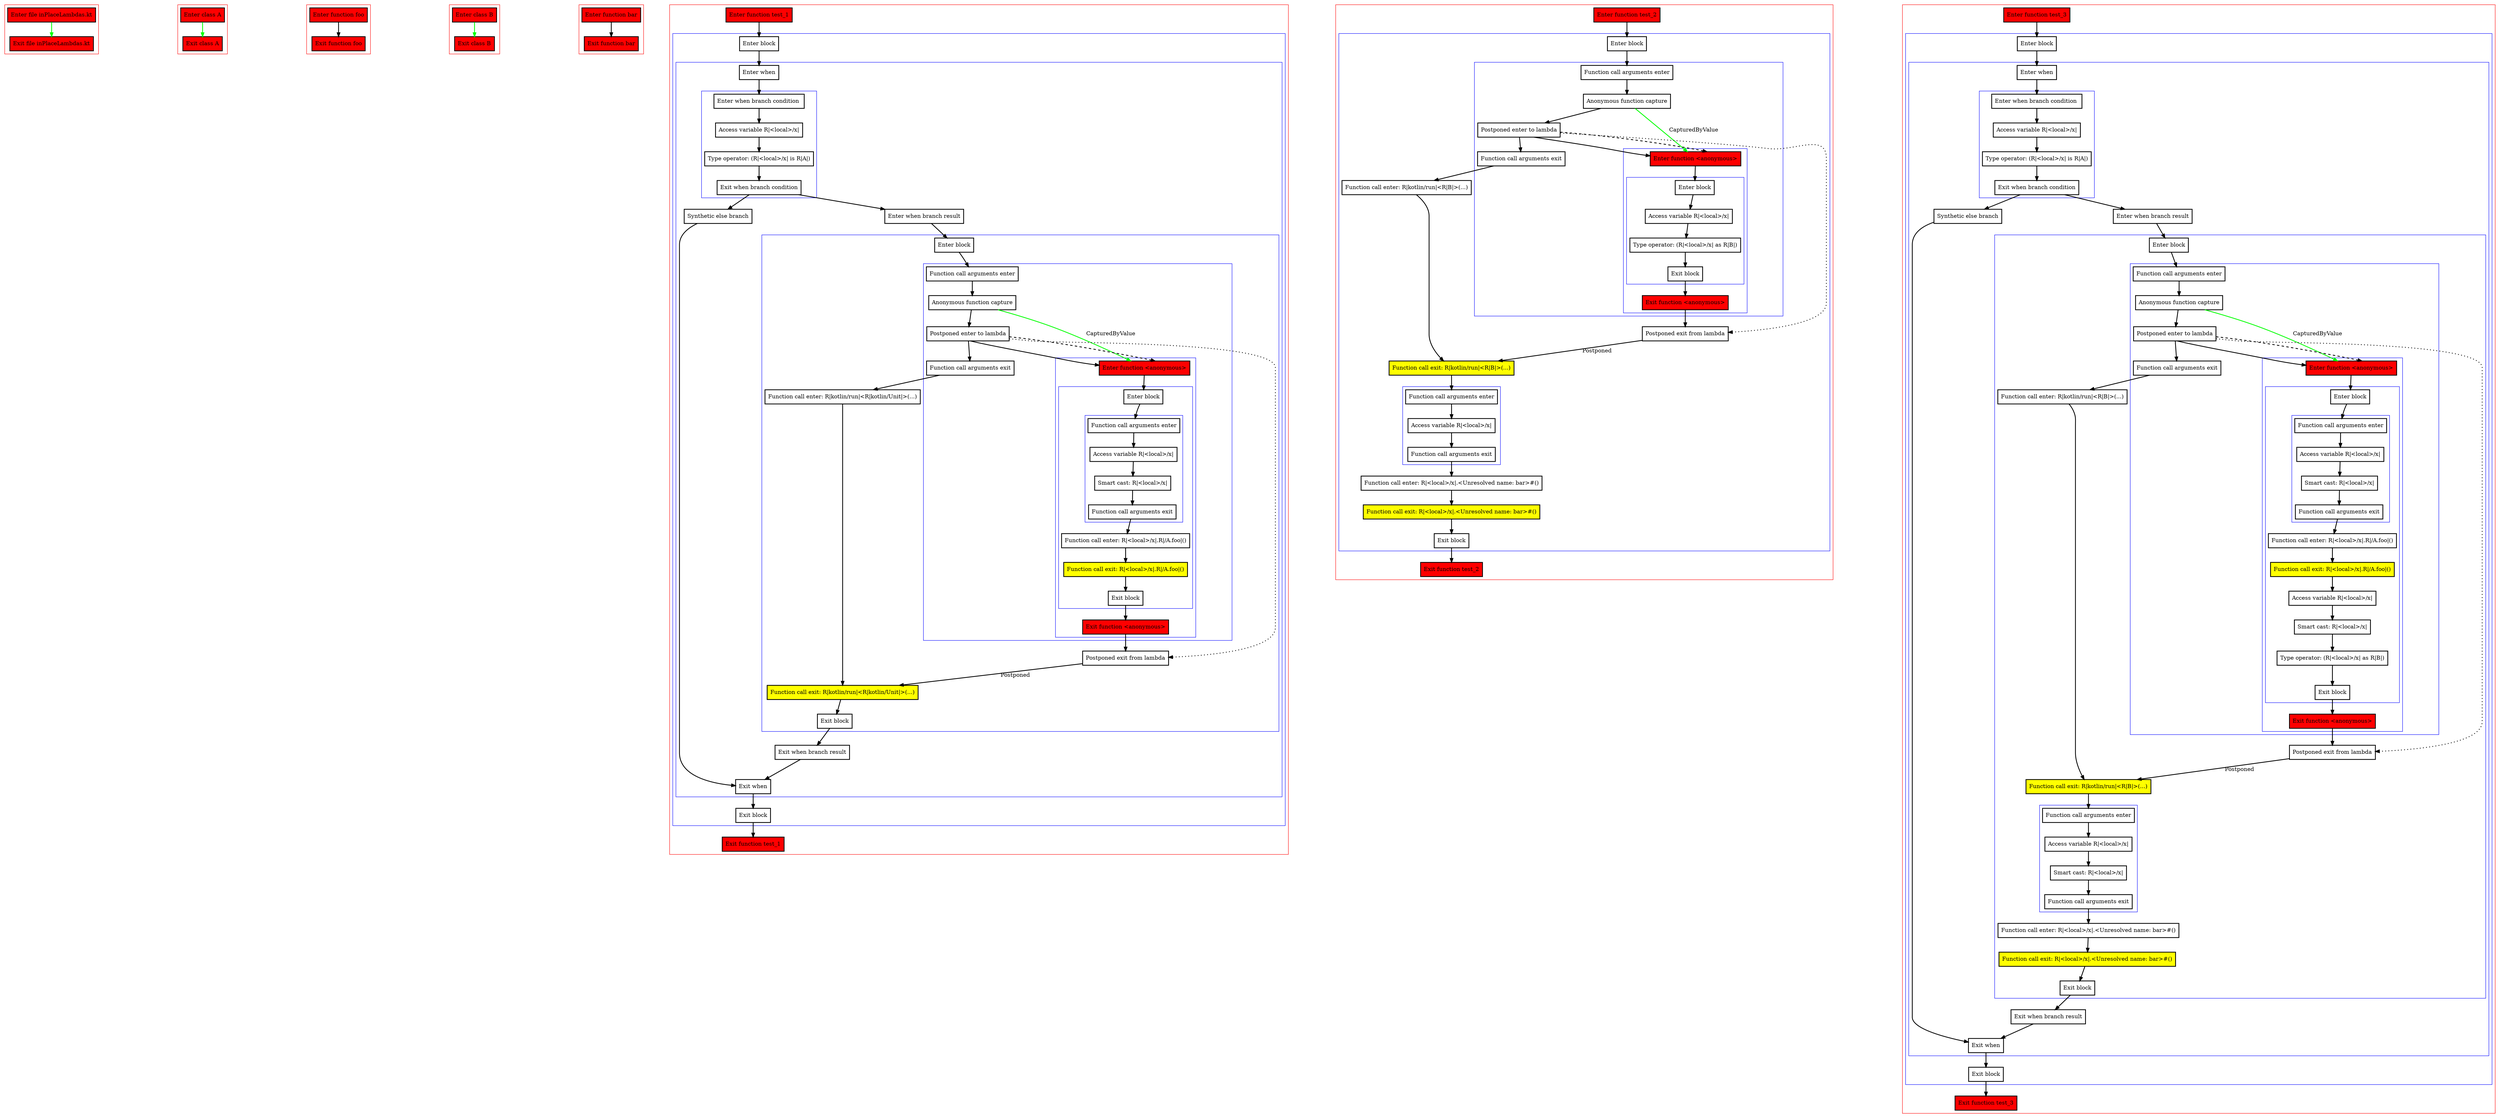 digraph inPlaceLambdas_kt {
    graph [nodesep=3]
    node [shape=box penwidth=2]
    edge [penwidth=2]

    subgraph cluster_0 {
        color=red
        0 [label="Enter file inPlaceLambdas.kt" style="filled" fillcolor=red];
        1 [label="Exit file inPlaceLambdas.kt" style="filled" fillcolor=red];
    }
    0 -> {1} [color=green];

    subgraph cluster_1 {
        color=red
        2 [label="Enter class A" style="filled" fillcolor=red];
        3 [label="Exit class A" style="filled" fillcolor=red];
    }
    2 -> {3} [color=green];

    subgraph cluster_2 {
        color=red
        4 [label="Enter function foo" style="filled" fillcolor=red];
        5 [label="Exit function foo" style="filled" fillcolor=red];
    }
    4 -> {5};

    subgraph cluster_3 {
        color=red
        6 [label="Enter class B" style="filled" fillcolor=red];
        7 [label="Exit class B" style="filled" fillcolor=red];
    }
    6 -> {7} [color=green];

    subgraph cluster_4 {
        color=red
        8 [label="Enter function bar" style="filled" fillcolor=red];
        9 [label="Exit function bar" style="filled" fillcolor=red];
    }
    8 -> {9};

    subgraph cluster_5 {
        color=red
        10 [label="Enter function test_1" style="filled" fillcolor=red];
        subgraph cluster_6 {
            color=blue
            11 [label="Enter block"];
            subgraph cluster_7 {
                color=blue
                12 [label="Enter when"];
                subgraph cluster_8 {
                    color=blue
                    13 [label="Enter when branch condition "];
                    14 [label="Access variable R|<local>/x|"];
                    15 [label="Type operator: (R|<local>/x| is R|A|)"];
                    16 [label="Exit when branch condition"];
                }
                17 [label="Synthetic else branch"];
                18 [label="Enter when branch result"];
                subgraph cluster_9 {
                    color=blue
                    19 [label="Enter block"];
                    subgraph cluster_10 {
                        color=blue
                        20 [label="Function call arguments enter"];
                        21 [label="Anonymous function capture"];
                        22 [label="Postponed enter to lambda"];
                        subgraph cluster_11 {
                            color=blue
                            23 [label="Enter function <anonymous>" style="filled" fillcolor=red];
                            subgraph cluster_12 {
                                color=blue
                                24 [label="Enter block"];
                                subgraph cluster_13 {
                                    color=blue
                                    25 [label="Function call arguments enter"];
                                    26 [label="Access variable R|<local>/x|"];
                                    27 [label="Smart cast: R|<local>/x|"];
                                    28 [label="Function call arguments exit"];
                                }
                                29 [label="Function call enter: R|<local>/x|.R|/A.foo|()"];
                                30 [label="Function call exit: R|<local>/x|.R|/A.foo|()" style="filled" fillcolor=yellow];
                                31 [label="Exit block"];
                            }
                            32 [label="Exit function <anonymous>" style="filled" fillcolor=red];
                        }
                        33 [label="Function call arguments exit"];
                    }
                    34 [label="Function call enter: R|kotlin/run|<R|kotlin/Unit|>(...)"];
                    35 [label="Postponed exit from lambda"];
                    36 [label="Function call exit: R|kotlin/run|<R|kotlin/Unit|>(...)" style="filled" fillcolor=yellow];
                    37 [label="Exit block"];
                }
                38 [label="Exit when branch result"];
                39 [label="Exit when"];
            }
            40 [label="Exit block"];
        }
        41 [label="Exit function test_1" style="filled" fillcolor=red];
    }
    10 -> {11};
    11 -> {12};
    12 -> {13};
    13 -> {14};
    14 -> {15};
    15 -> {16};
    16 -> {17 18};
    17 -> {39};
    18 -> {19};
    19 -> {20};
    20 -> {21};
    21 -> {22};
    21 -> {23} [color=green label="CapturedByValue"];
    22 -> {23 33};
    22 -> {35} [style=dotted];
    22 -> {23} [style=dashed];
    23 -> {24};
    24 -> {25};
    25 -> {26};
    26 -> {27};
    27 -> {28};
    28 -> {29};
    29 -> {30};
    30 -> {31};
    31 -> {32};
    32 -> {35};
    33 -> {34};
    34 -> {36};
    35 -> {36} [label="Postponed"];
    36 -> {37};
    37 -> {38};
    38 -> {39};
    39 -> {40};
    40 -> {41};

    subgraph cluster_14 {
        color=red
        42 [label="Enter function test_2" style="filled" fillcolor=red];
        subgraph cluster_15 {
            color=blue
            43 [label="Enter block"];
            subgraph cluster_16 {
                color=blue
                44 [label="Function call arguments enter"];
                45 [label="Anonymous function capture"];
                46 [label="Postponed enter to lambda"];
                subgraph cluster_17 {
                    color=blue
                    47 [label="Enter function <anonymous>" style="filled" fillcolor=red];
                    subgraph cluster_18 {
                        color=blue
                        48 [label="Enter block"];
                        49 [label="Access variable R|<local>/x|"];
                        50 [label="Type operator: (R|<local>/x| as R|B|)"];
                        51 [label="Exit block"];
                    }
                    52 [label="Exit function <anonymous>" style="filled" fillcolor=red];
                }
                53 [label="Function call arguments exit"];
            }
            54 [label="Function call enter: R|kotlin/run|<R|B|>(...)"];
            55 [label="Postponed exit from lambda"];
            56 [label="Function call exit: R|kotlin/run|<R|B|>(...)" style="filled" fillcolor=yellow];
            subgraph cluster_19 {
                color=blue
                57 [label="Function call arguments enter"];
                58 [label="Access variable R|<local>/x|"];
                59 [label="Function call arguments exit"];
            }
            60 [label="Function call enter: R|<local>/x|.<Unresolved name: bar>#()"];
            61 [label="Function call exit: R|<local>/x|.<Unresolved name: bar>#()" style="filled" fillcolor=yellow];
            62 [label="Exit block"];
        }
        63 [label="Exit function test_2" style="filled" fillcolor=red];
    }
    42 -> {43};
    43 -> {44};
    44 -> {45};
    45 -> {46};
    45 -> {47} [color=green label="CapturedByValue"];
    46 -> {47 53};
    46 -> {55} [style=dotted];
    46 -> {47} [style=dashed];
    47 -> {48};
    48 -> {49};
    49 -> {50};
    50 -> {51};
    51 -> {52};
    52 -> {55};
    53 -> {54};
    54 -> {56};
    55 -> {56} [label="Postponed"];
    56 -> {57};
    57 -> {58};
    58 -> {59};
    59 -> {60};
    60 -> {61};
    61 -> {62};
    62 -> {63};

    subgraph cluster_20 {
        color=red
        64 [label="Enter function test_3" style="filled" fillcolor=red];
        subgraph cluster_21 {
            color=blue
            65 [label="Enter block"];
            subgraph cluster_22 {
                color=blue
                66 [label="Enter when"];
                subgraph cluster_23 {
                    color=blue
                    67 [label="Enter when branch condition "];
                    68 [label="Access variable R|<local>/x|"];
                    69 [label="Type operator: (R|<local>/x| is R|A|)"];
                    70 [label="Exit when branch condition"];
                }
                71 [label="Synthetic else branch"];
                72 [label="Enter when branch result"];
                subgraph cluster_24 {
                    color=blue
                    73 [label="Enter block"];
                    subgraph cluster_25 {
                        color=blue
                        74 [label="Function call arguments enter"];
                        75 [label="Anonymous function capture"];
                        76 [label="Postponed enter to lambda"];
                        subgraph cluster_26 {
                            color=blue
                            77 [label="Enter function <anonymous>" style="filled" fillcolor=red];
                            subgraph cluster_27 {
                                color=blue
                                78 [label="Enter block"];
                                subgraph cluster_28 {
                                    color=blue
                                    79 [label="Function call arguments enter"];
                                    80 [label="Access variable R|<local>/x|"];
                                    81 [label="Smart cast: R|<local>/x|"];
                                    82 [label="Function call arguments exit"];
                                }
                                83 [label="Function call enter: R|<local>/x|.R|/A.foo|()"];
                                84 [label="Function call exit: R|<local>/x|.R|/A.foo|()" style="filled" fillcolor=yellow];
                                85 [label="Access variable R|<local>/x|"];
                                86 [label="Smart cast: R|<local>/x|"];
                                87 [label="Type operator: (R|<local>/x| as R|B|)"];
                                88 [label="Exit block"];
                            }
                            89 [label="Exit function <anonymous>" style="filled" fillcolor=red];
                        }
                        90 [label="Function call arguments exit"];
                    }
                    91 [label="Function call enter: R|kotlin/run|<R|B|>(...)"];
                    92 [label="Postponed exit from lambda"];
                    93 [label="Function call exit: R|kotlin/run|<R|B|>(...)" style="filled" fillcolor=yellow];
                    subgraph cluster_29 {
                        color=blue
                        94 [label="Function call arguments enter"];
                        95 [label="Access variable R|<local>/x|"];
                        96 [label="Smart cast: R|<local>/x|"];
                        97 [label="Function call arguments exit"];
                    }
                    98 [label="Function call enter: R|<local>/x|.<Unresolved name: bar>#()"];
                    99 [label="Function call exit: R|<local>/x|.<Unresolved name: bar>#()" style="filled" fillcolor=yellow];
                    100 [label="Exit block"];
                }
                101 [label="Exit when branch result"];
                102 [label="Exit when"];
            }
            103 [label="Exit block"];
        }
        104 [label="Exit function test_3" style="filled" fillcolor=red];
    }
    64 -> {65};
    65 -> {66};
    66 -> {67};
    67 -> {68};
    68 -> {69};
    69 -> {70};
    70 -> {71 72};
    71 -> {102};
    72 -> {73};
    73 -> {74};
    74 -> {75};
    75 -> {76};
    75 -> {77} [color=green label="CapturedByValue"];
    76 -> {77 90};
    76 -> {92} [style=dotted];
    76 -> {77} [style=dashed];
    77 -> {78};
    78 -> {79};
    79 -> {80};
    80 -> {81};
    81 -> {82};
    82 -> {83};
    83 -> {84};
    84 -> {85};
    85 -> {86};
    86 -> {87};
    87 -> {88};
    88 -> {89};
    89 -> {92};
    90 -> {91};
    91 -> {93};
    92 -> {93} [label="Postponed"];
    93 -> {94};
    94 -> {95};
    95 -> {96};
    96 -> {97};
    97 -> {98};
    98 -> {99};
    99 -> {100};
    100 -> {101};
    101 -> {102};
    102 -> {103};
    103 -> {104};

}
